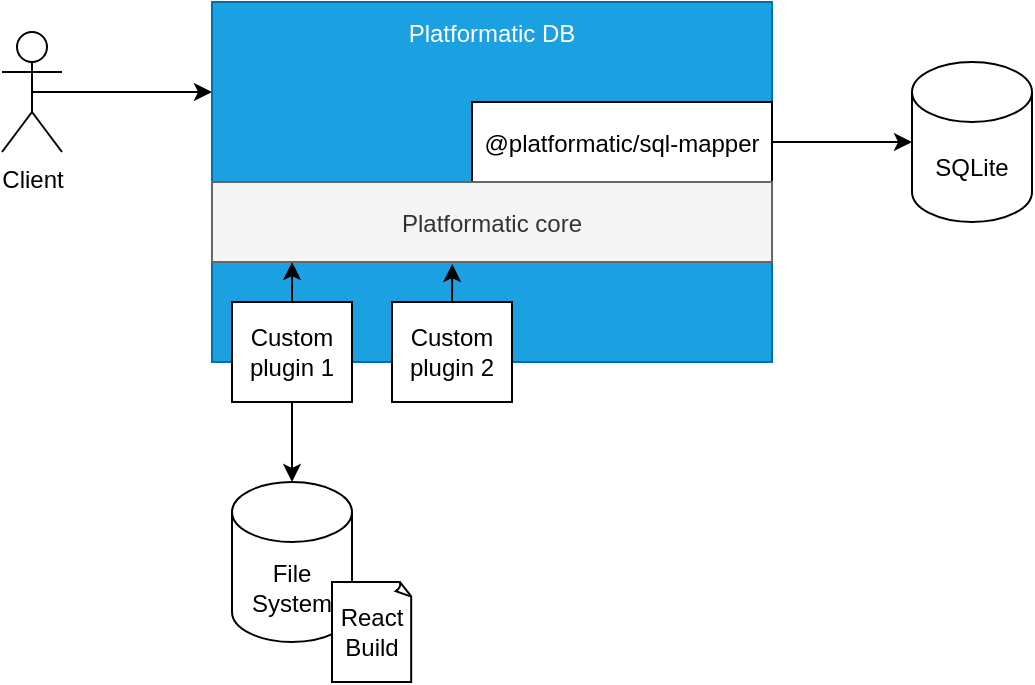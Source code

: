 <mxfile>
    <diagram id="t6SQkrjZUwwSvDYo1J5F" name="Page-1">
        <mxGraphModel dx="399" dy="629" grid="1" gridSize="10" guides="1" tooltips="1" connect="1" arrows="1" fold="1" page="1" pageScale="1" pageWidth="827" pageHeight="1169" math="0" shadow="0">
            <root>
                <mxCell id="0"/>
                <mxCell id="1" parent="0"/>
                <mxCell id="11" style="edgeStyle=none;html=1;exitX=0.5;exitY=0.5;exitDx=0;exitDy=0;exitPerimeter=0;entryX=0;entryY=0.25;entryDx=0;entryDy=0;" edge="1" parent="1" source="2" target="3">
                    <mxGeometry relative="1" as="geometry"/>
                </mxCell>
                <mxCell id="2" value="Client" style="shape=umlActor;verticalLabelPosition=bottom;verticalAlign=top;html=1;outlineConnect=0;" vertex="1" parent="1">
                    <mxGeometry x="145" y="205" width="30" height="60" as="geometry"/>
                </mxCell>
                <mxCell id="3" value="Platformatic DB" style="rounded=0;whiteSpace=wrap;html=1;verticalAlign=top;spacingTop=2;fillColor=#1ba1e2;fontColor=#ffffff;strokeColor=#006EAF;" vertex="1" parent="1">
                    <mxGeometry x="250" y="190" width="280" height="180" as="geometry"/>
                </mxCell>
                <mxCell id="4" value="SQLite" style="shape=cylinder3;whiteSpace=wrap;html=1;boundedLbl=1;backgroundOutline=1;size=15;" vertex="1" parent="1">
                    <mxGeometry x="600" y="220" width="60" height="80" as="geometry"/>
                </mxCell>
                <mxCell id="10" style="edgeStyle=none;html=1;exitX=0.5;exitY=1;exitDx=0;exitDy=0;" edge="1" parent="1" source="5" target="8">
                    <mxGeometry relative="1" as="geometry"/>
                </mxCell>
                <mxCell id="20" style="edgeStyle=none;html=1;exitX=0.5;exitY=0;exitDx=0;exitDy=0;entryX=0.143;entryY=1;entryDx=0;entryDy=0;entryPerimeter=0;fontFamily=Helvetica;fontColor=default;" edge="1" parent="1" source="5" target="18">
                    <mxGeometry relative="1" as="geometry"/>
                </mxCell>
                <mxCell id="5" value="Custom plugin 1" style="rounded=0;whiteSpace=wrap;html=1;rotation=0;" vertex="1" parent="1">
                    <mxGeometry x="260" y="340" width="60" height="50" as="geometry"/>
                </mxCell>
                <mxCell id="8" value="File System" style="shape=cylinder3;whiteSpace=wrap;html=1;boundedLbl=1;backgroundOutline=1;size=15;" vertex="1" parent="1">
                    <mxGeometry x="260" y="430" width="60" height="80" as="geometry"/>
                </mxCell>
                <mxCell id="19" style="edgeStyle=none;html=1;exitX=0.5;exitY=0;exitDx=0;exitDy=0;entryX=0.429;entryY=1.025;entryDx=0;entryDy=0;entryPerimeter=0;fontFamily=Helvetica;fontColor=default;" edge="1" parent="1" source="13" target="18">
                    <mxGeometry relative="1" as="geometry"/>
                </mxCell>
                <mxCell id="13" value="Custom plugin 2" style="rounded=0;whiteSpace=wrap;html=1;rotation=0;" vertex="1" parent="1">
                    <mxGeometry x="340" y="340" width="60" height="50" as="geometry"/>
                </mxCell>
                <mxCell id="15" style="edgeStyle=none;html=1;exitX=1;exitY=0.5;exitDx=0;exitDy=0;fontFamily=Helvetica;fontColor=default;" edge="1" parent="1" source="14" target="4">
                    <mxGeometry relative="1" as="geometry"/>
                </mxCell>
                <mxCell id="14" value="&lt;div style=&quot;line-height: 18px;&quot;&gt;&lt;span style=&quot;&quot;&gt;@platformatic/sql-mapper&lt;/span&gt;&lt;/div&gt;" style="rounded=0;whiteSpace=wrap;html=1;fontFamily=Helvetica;fontStyle=0;rotation=0;labelBackgroundColor=none;labelBorderColor=none;" vertex="1" parent="1">
                    <mxGeometry x="380" y="240" width="150" height="40" as="geometry"/>
                </mxCell>
                <mxCell id="18" value="&lt;div style=&quot;line-height: 18px;&quot;&gt;&lt;span style=&quot;&quot;&gt;Platformatic core&lt;/span&gt;&lt;/div&gt;" style="rounded=0;whiteSpace=wrap;html=1;fontFamily=Helvetica;fontStyle=0;rotation=0;labelBackgroundColor=none;labelBorderColor=none;fillColor=#f5f5f5;fontColor=#333333;strokeColor=#666666;" vertex="1" parent="1">
                    <mxGeometry x="250" y="280" width="280" height="40" as="geometry"/>
                </mxCell>
                <mxCell id="23" value="React&lt;br&gt;Build" style="whiteSpace=wrap;html=1;shape=mxgraph.basic.document;labelBackgroundColor=none;labelBorderColor=none;fontFamily=Helvetica;fontColor=default;" vertex="1" parent="1">
                    <mxGeometry x="310" y="480" width="40" height="50" as="geometry"/>
                </mxCell>
            </root>
        </mxGraphModel>
    </diagram>
</mxfile>
